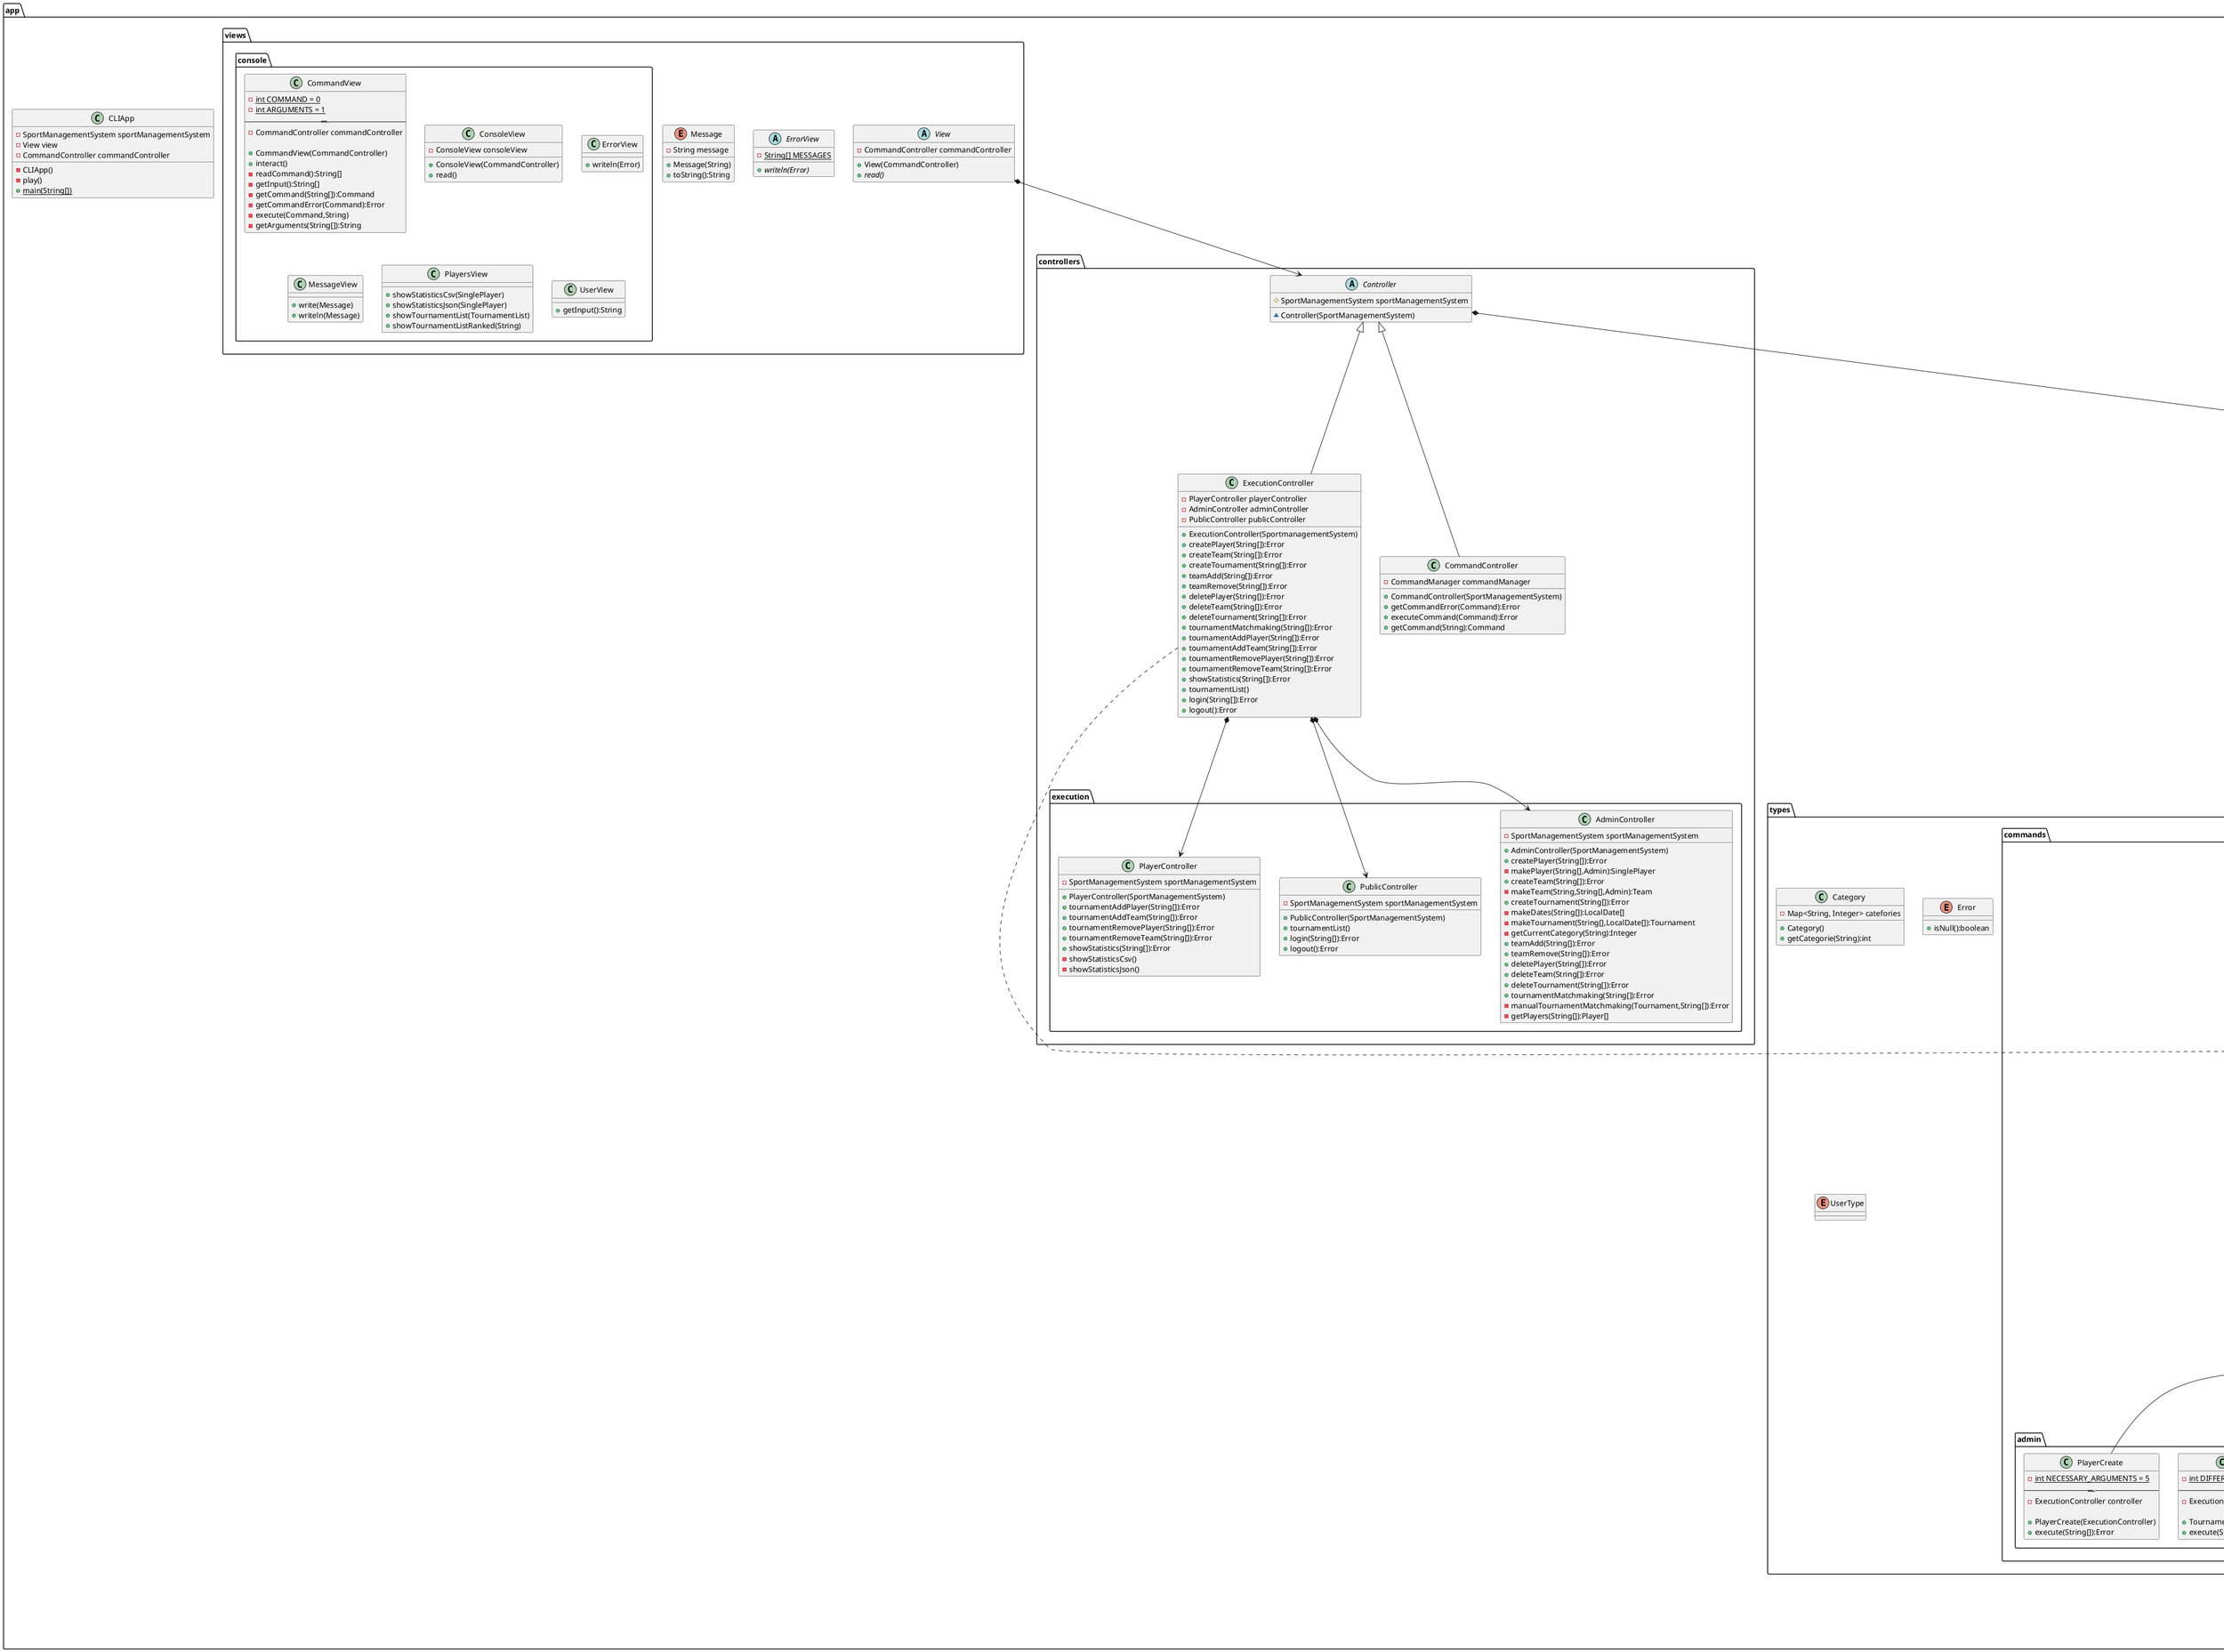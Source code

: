 @startuml 
    package app{
        package controllers{

            Controller <|-down- ExecutionController
            Controller <|-down- CommandController

            package execution{
                ExecutionController *-down-> AdminController
                ExecutionController *-down-> PublicController
                ExecutionController *-down-> PlayerController

                class AdminController{
                    - SportManagementSystem sportManagementSystem
                    
                    + AdminController(SportManagementSystem)
                    + createPlayer(String[]):Error
                    - makePlayer(String[],Admin):SinglePlayer
                    + createTeam(String[]):Error
                    - makeTeam(String,String[],Admin):Team
                    + createTournament(String[]):Error
                    - makeDates(String[]):LocalDate[]
                    - makeTournament(String[],LocalDate[]):Tournament
                    - getCurrentCategory(String):Integer
                    + teamAdd(String[]):Error
                    + teamRemove(String[]):Error
                    + deletePlayer(String[]):Error
                    + deleteTeam(String[]):Error
                    + deleteTournament(String[]):Error
                    + tournamentMatchmaking(String[]):Error
                    - manualTournamentMatchmaking(Tournament,String[]):Error
                    - getPlayers(String[]):Player[]
                }

                class PlayerController{
                    - SportManagementSystem sportManagementSystem
                    
                    + PlayerController(SportManagementSystem)
                    + tournamentAddPlayer(String[]):Error
                    + tournamentAddTeam(String[]):Error
                    + tournamentRemovePlayer(String[]):Error
                    + tournamentRemoveTeam(String[]):Error
                    + showStatistics(String[]):Error
                    - showStatisticsCsv()
                    - showStatisticsJson()
                }

                class PublicController{
                    - SportManagementSystem sportManagementSystem
                    
                    + PublicController(SportManagementSystem)
                    + tournamentList()
                    + login(String[]):Error
                    + logout():Error
                }

            }

            class CommandController{
                - CommandManager commandManager

                + CommandController(SportManagementSystem)
                + getCommandError(Command):Error
                + executeCommand(Command):Error
                + getCommand(String):Command
            }

            abstract class Controller{
                # SportManagementSystem sportManagementSystem

                ~ Controller(SportManagementSystem)
            }

            class ExecutionController{
                - PlayerController playerController
                - AdminController adminController
                - PublicController publicController

                + ExecutionController(SportmanagementSystem)
                + createPlayer(String[]):Error
                + createTeam(String[]):Error
                + createTournament(String[]):Error
                + teamAdd(String[]):Error
                + teamRemove(String[]):Error
                + deletePlayer(String[]):Error
                + deleteTeam(String[]):Error
                + deleteTournament(String[]):Error
                + tournamentMatchmaking(String[]):Error
                + tournamentAddPlayer(String[]):Error
                + tournamentAddTeam(String[]):Error
                + tournamentRemovePlayer(String[]):Error
                + tournamentRemoveTeam(String[]):Error
                + showStatistics(String[]):Error
                + tournamentList()
                + login(String[]):Error
                + logout():Error

            }

        }

        package models{
            package elements{
                
                Element <|-down- Player
                Element <|-down- Match
                Element <|-down- Tournament
                Player <|-down- Team

                package users{

                    Element <|-down- User
                    User <|-down- Admin
                    User <|-down- CommonUser
                    User <|-down- SinglePlayer
                    Player <|-down- SinglePlayer

                    class Admin{
                        - UserType userType
                        - String userName
                        - String password

                        + Admin(String,String)
                        + getUserType():UserType
                        + getUserName():String
                        + getPassword():String
                        + toString():String
                        + getIdentifier():String
                    }
                    
                    class CommonUser{
                        - UserType userType

                        + CommonUser()
                        + getUserType():UserType
                        + getUserName():String
                        + getPassword():String
                        + getIdentifier():String
                    }

                    class SinglePlayer{
                        - {static} int USER_NAME = 0
                        - {static} int PASSWORD = 1
                        - {static} int NAME = 2
                        - {static} int LAST_NAME = 3
                        - {static} int DNI = 4
                        -------------------
                        - UserType userType
                        - String name
                        - String lastName
                        - String password
                        - String playerDni

                        + SinglePlayer(String[],Admin)
                        + getUserType():UserType
                        + getUserName():String
                        + getPassword():String
                        + toCsvFormat():String
                        + toJsonFormat():String
                    }

                    interface User{
                        + getUserType():UserType
                        + getUserName():String
                        + getPassword():String
                    }

                }

                abstract class Player{
                    - {static} int SCORE = 0
                    - {static} int MATCHES_WON = 1
                    - {static} int ASSISTANCE_SCORE = 2
                    - {static} int TOURNAMENTS_WON = 3
                    - {static} int MONEY = 4
                    -------------------
                    - String identifier
                    - Admin creator
                    - double[] statistics

                    + Player(String, Admin)
                    + getUserType():UserType
                    + getUserName():String
                    + getPassword():String
                    + toString():String
                    + getCreator():Admin
                    + getScore():double
                    + getMatchesWon():double
                    + getAssistanceScore():double
                    + getTournamentsWon():double
                    + getMoney():double
                    + getStatistics():double[]
                    + getStatistic(int):double
                    + getIdentifier():String
                }

                interface Element{
                    + getIdentifier():String
                }

                class Match{
                    - {static} int PLAYERS_IN_MATCH = 2
                    ---------------------
                    - Player[] match

                    + Match(Player[])
                    + containsPlayer(Player):boolean
                    + toString():String
                    + getIdentifier():String
                }

                class Team{
                    - {static} int MINIMUM_PLAYERS = 2
                    ---------------------
                    - PlayerList players

                    + Team(String,SinglePlayer[],Admin)
                    + addPlayer(SinglePlayer):Error
                    - updateStatistics()
                    + removePlayer(String):Error
                    + getSize():int
                    + hasPlayer(String):boolean 

                }

                class Tournament{
                    - {static} int NAME = 0
                    - {static} int SPORT = 1
                    - {static} int LEAGU = 2
                    - {static} int START_DATE = 0
                    - {static} int END_DATE = 1
                    ---------------------
                    - MatchList matchList
                    - PlayerList playerList
                    - String name
                    - String sport
                    - LocalDate[] dates
                    - String league
                    - int currentStatistic

                    + Tournament(String[],LocalDate[],int)
                    + addPlayer(Player):Error
                    + getIdentifier():String
                    + randomMatchmake():Error
                    + manualMatchmake(Player[]):Error
                    + removePlayer(String):Error
                    + hasPlayer(Player):boolean
                    + isOngoing():boolean
                    + hasEnded():boolean
                    + toString():String
                    + rankedToString():String
                    - rankPlayers(int):Player[]
                    - sort(Player[],int)
                }

            }

            package lists{

                ListOfElements <|-down- MatchList
                ListOfElements <|-down- PlayerList
                ListOfElements <|-down- TeamList
                ListOfElements <|-down- UserList
                ListOfElements <|-down- TournamentList
                ListOfElements *-down-> Element


                abstract class ListOfElements{
                    - LinkedList<Element> list

                    + ListOfElements()
                    + addElement(Element):Error
                    + getIndexOfElement(String):int
                    + elementExists(int):boolean
                    + getElement(int):Element
                    + removeElement(String):Error
                    + getElementByIdentifier(String):Element
                    # getList():LinkedList<Element>
                    + getSize():int
                    + toString():String
                }

                class MatchList{
                    - {static} PLAYERS_IN_MATCH = 2
                    
                    + MatchList()
                    + randomMatchmake(PlayerList)
                    - makeAuxIndexList(int):ArrayList<Integer>
                    + manualMatchmake(Player[]):Error
                    - isPlayerInMatch(Player[]):boolean
                }

                class PlayerList{
                    + PlayerList()
                    + toString():String
                }

                class TeamList{
                    + TeamList()
                    + deletePlayer(String):Error
                    + getPlayerTeams(String):LinkedList<Team>
                }

                class TournamentList{
                    + TournamentList()
                    + getPlayerTournaments(String):LinkedList<Tournament>
                    + deletePlayer(String)
                    + toString():String
                    + deletePastTournaments()
                    + rankedToString()
                }

                class UserList{
                    + UserList()
                }

            }

            package system{

                SportManagementSystem *-down-> Creator
                SportManagementSystem *-down-> Deleter

                class Creator{
                    - {static} int PLAYER_LIST = 0
                    - {static} int USER_LIST = 1
                    - {static} int TEAM_LIST = 2
                    - {static} int TOURNAMENT_LIST = 3
                    ---------------
                    - ListOfElements[] lists

                    + Creator(ListOfElements[])
                    + createUser(User):Error
                    + createPlayer(Player):Error
                    + createTeam(Team):Error
                    + createTournament(Tournament):Error
                    + teamAdd(Team,SinglePlayer):Error
                    + tournamentAddPlayer(Player,Tournament):Error
                
                }

                class Deleter{
                    - {static} int PLAYER_LIST = 0
                    - {static} int USER_LIST = 1
                    - {static} int TEAM_LIST = 2
                    - {static} int TOURNAMENT_LIST = 3
                    ---------------
                    - ListOfElements[] lists

                    + Deleter(ListOfElements[])
                    + deletePlayer(String):Error
                    - inInOngoingTournament(String):boolean
                    - getPlayerTournaments(String):LinkedList<Tournament>
                    - deletePlayerInTeams(String)
                    - deletePlayerInTournaments(String)
                    + deleteTeam(String):Error
                    + deleteTournament(String):Error
                    + tournamentRemovePlayer(Player;Tournament):Error
                    + teamRemove(Team,String):Error

                }

                class SportManagementSystem{
                    - {static} int PLAYER_LIST = 0
                    - {static} int USER_LIST = 1
                    - {static} int TEAM_LIST = 2
                    - {static} int TOURNAMENT_LIST = 3
                    ---------------
                    - ListOfElements[] lists
                    - User currentUser
                    - Creator creator
                    - Deleter Deleter

                    + SportManagementSystem()
                    + createUser(User):Error
                    + createPlayer(Player):Error
                    + createTeam(Team):Error
                    + createTournament(Tournament):Error
                    + teamAdd(Team,SinglePlayer):Error
                    + teamRemove(Team,String):Error
                    + deletePlayer(String):Error
                    + deleteTeam(String):Error
                    + deleteTournament(String):Error
                    + updateUser(String[]):Error
                    + getPlayerByIdentifier(String):SinglePlayer
                    + getTeamByIdentifier(String):Team
                    + getTournamentByIdentifier(String):Tournament
                    + manualMatchmake(Tournament,Player[]):Error
                    + randomMatchmake():Error
                    + tournamentAddPlayer(Player,Tournament):Error
                    + tournamentRemovePlayer(Player,Tournament):Error
                    + showTournamentList()
                    + showTournamentListRanked()
                    + logout()
                    + getCurrentUser():User
                    + getCurrentUserType():UserType
                }

                

            }

        }

        package types{
            package commands{

                package admin{

                    

                    class PlayerCreate{
                        - {static} int NECESSARY_ARGUMENTS = 5
                        ---------------
                        - ExecutionController controller

                        + PlayerCreate(ExecutionController)
                        + execute(String[]):Error
                    }

                    class PlayerDelete{
                        - {static} int NECESSARY_ARGUMENTS = 1
                        ---------------
                        - ExecutionController controller

                        + PlayerDelete(ExecutionController)
                        + execute(String[]):Error
                    }
                    class TeamAdd{
                        - {static} int NECESSARY_ARGUMENTS = 2
                        ---------------
                        - ExecutionController controller

                        + TeamAdd(ExecutionController)
                        + execute(String[]):Error
                    }

                    class TeamRemove{
                        - {static} int NECESSARY_ARGUMENTS = 2
                        ---------------
                        - ExecutionController controller

                        + TeamRemove(ExecutionController)
                        + execute(String[]):Error
                    }

                    class TeamCreate{
                        - {static} int NECESSARY_ARGUMENTS = 3
                        ---------------
                        - ExecutionController controller

                        + TeamCreate(ExecutionController)
                        + execute(String[]):Error
                    }

                    class TeamDelete{
                        - {static} int NECESSARY_ARGUMENTS = 1
                        ---------------
                        - ExecutionController controller

                        + TeamDelete(ExecutionController)
                        + execute(String[]):Error
                    }

                    class TournamentCreate{
                        - {static} int NECESSARY_ARGUMENTS = 6
                        ---------------
                        - ExecutionController controller

                        + TournamentCreate(ExecutionController)
                        + execute(String[]):Error
                    }

                    class TournamentDelete{
                        - {static} int NECESSARY_ARGUMENTS = 1
                        ---------------
                        - ExecutionController controller

                        + TournamentDelete(ExecutionController)
                        + execute(String[]):Error
                    }

                    class TournamentMatchmaking{
                        - {static} int DIFFERENTIATOR = 5
                        ---------------
                        - ExecutionController controller

                        + Tournament_Matchmaking(ExecutionController)
                        + execute(String[]):Error
                    }

                }

                package common{

                    

                    class Login{
                        - {static} int NECESSARY_ARGUMENTS = 2
                        ---------------
                        - ExecutionController controller

                        + Login(ExecutionController)
                        + execute(String[]):Error
                    }

                    class Logout{
                        - ExecutionController controller

                        + Logout(ExecutionController)
                        + execute(String[]):Error
                    }

                    class TournamentListCommand{
                        - ExecutionController controller

                        + TournamentListCommand(ExecutionController)
                        + execute(String[]):Error
                    }

                }

                package player{

                    

                    class StatisticsShow{
                        - {static} int NECESSARY_ARGUMENTS = 1
                        ---------------
                        - ExecutionController controller

                        + StatisticsShow(ExecutionController)
                        + execute(String[]):Error
                    }

                    class TournamentAdd{
                        - {static} int NECESSARY_ARGUMENTS = 1
                        ---------------
                        - ExecutionController controller

                        + TournamentAdd(ExecutionController)
                        + execute(String[]):Error
                    }

                    class TournamentRemove{
                        - {static} int NECESSARY_ARGUMENTS = 1
                        ---------------
                        - ExecutionController controller

                        + TournamentRemove(ExecutionController)
                        + execute(String[]):Error
                    }

                }

                interface Command{
                    + execute(String[]):Error
                }

                class CommandManager{
                    - Map<String, Command> commands

                    + CommandManager(SporManagementSystem)
                    + getCommand(String):Command
                    + getCommandError(Command):Error
                }

                CommandManager *-down-> Command
                Command <|-up- TournamentAdd
                Command <|-up- TournamentRemove
                Command <|-up- StatisticsShow
                Command <|-up- Login
                Command <|-up- Logout
                Command <|-up- TournamentListCommand
                Command <|-down- PlayerCreate
                Command <|-down- PlayerDelete
                Command <|-down- TeamCreate
                Command <|-down- TeamDelete
                Command <|-down- TeamAdd
                Command <|-down- TeamRemove
                Command <|-down- TournamentCreate
                Command <|-down- TournamentDelete
                Command <|-down- TournamentMatchmaking

            }

            class Category{
                - Map<String, Integer> catefories

                + Category()
                + getCategorie(String):int
            }

            enum Error{
                + isNull():boolean
            }

            enum UserType{

            }

        }

        package views{
            package console{
                class CommandView{
                    - {static} int COMMAND = 0
                    - {static} int ARGUMENTS = 1
                    ---------------
                    - CommandController commandController

                    + CommandView(CommandController)
                    + interact()
                    - readCommand():String[]
                    - getInput():String[]
                    - getCommand(String[]):Command
                    - getCommandError(Command):Error
                    - execute(Command,String)
                    - getArguments(String[]):String
                }

                class ConsoleView{
                    - ConsoleView consoleView

                    + ConsoleView(CommandController)
                    + read()
                }

                class ErrorView{
                    + writeln(Error)
                }

                class MessageView{
                    + write(Message)
                    + writeln(Message)
                }

                class PlayersView{
                    + showStatisticsCsv(SinglePlayer)
                    + showStatisticsJson(SinglePlayer)
                    + showTournamentList(TournamentList)
                    + showTournamentListRanked(String)
                }

                class UserView{
                    + getInput():String
                }

            }

            abstract class ErrorView{
                - {static} String[] MESSAGES

                + {abstract} writeln(Error)
            }

            enum Message{
                - String message

                + Message(String)
                + toString():String
            }

            abstract class View{
                - CommandController commandController

                + View(CommandController)
                + {abstract} read()
            }

            View *-down-> Controller
            Controller *-down-> SportManagementSystem

        }

        class CLIApp{
            - SportManagementSystem sportManagementSystem
            - View view
            - CommandController commandController

            - CLIApp()
            - play()
            + {static} main(String[])
        }

    }
    SportManagementSystem *-down-> CommandManager
    ExecutionController .down.> Command
@enduml